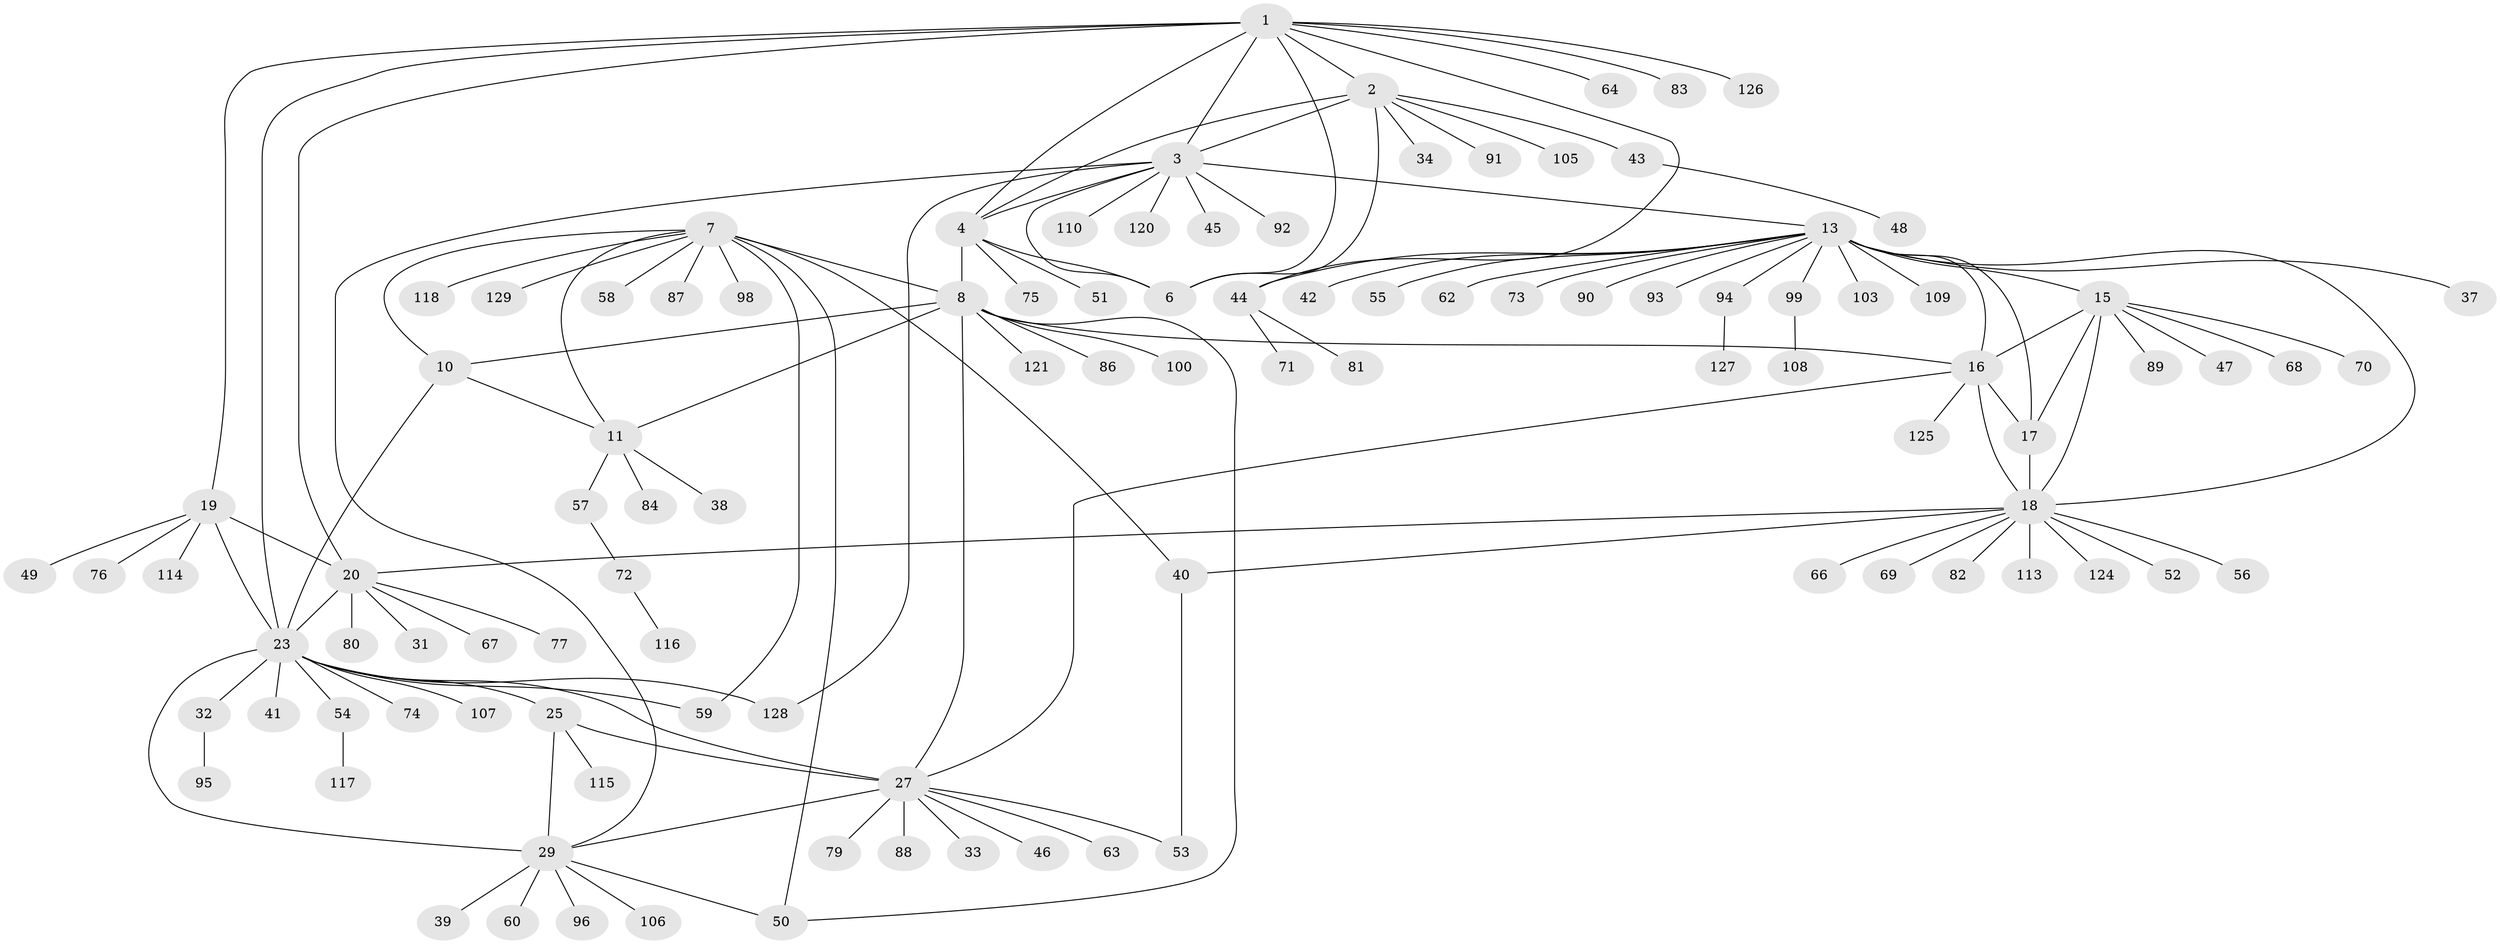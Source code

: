 // original degree distribution, {8: 0.046511627906976744, 10: 0.015503875968992248, 9: 0.05426356589147287, 6: 0.031007751937984496, 7: 0.023255813953488372, 11: 0.015503875968992248, 14: 0.015503875968992248, 5: 0.031007751937984496, 15: 0.007751937984496124, 1: 0.6124031007751938, 2: 0.12403100775193798, 3: 0.015503875968992248, 4: 0.007751937984496124}
// Generated by graph-tools (version 1.1) at 2025/42/03/06/25 10:42:10]
// undirected, 104 vertices, 137 edges
graph export_dot {
graph [start="1"]
  node [color=gray90,style=filled];
  1 [super="+21"];
  2 [super="+5"];
  3 [super="+65"];
  4 [super="+35"];
  6 [super="+104"];
  7 [super="+9"];
  8 [super="+12"];
  10 [super="+78"];
  11 [super="+97"];
  13 [super="+14"];
  15 [super="+112"];
  16;
  17;
  18 [super="+36"];
  19 [super="+24"];
  20 [super="+22"];
  23 [super="+26"];
  25 [super="+28"];
  27 [super="+61"];
  29 [super="+30"];
  31;
  32;
  33;
  34;
  37;
  38;
  39;
  40;
  41;
  42;
  43;
  44 [super="+111"];
  45;
  46;
  47;
  48;
  49;
  50 [super="+122"];
  51;
  52;
  53;
  54;
  55;
  56;
  57;
  58;
  59;
  60 [super="+85"];
  62;
  63;
  64;
  66;
  67;
  68;
  69;
  70;
  71;
  72;
  73;
  74;
  75;
  76;
  77;
  79 [super="+101"];
  80;
  81 [super="+123"];
  82;
  83;
  84;
  86;
  87;
  88;
  89;
  90;
  91;
  92;
  93;
  94;
  95;
  96;
  98 [super="+119"];
  99;
  100 [super="+102"];
  103;
  105;
  106;
  107;
  108;
  109;
  110;
  113;
  114;
  115;
  116;
  117;
  118;
  120;
  121;
  124;
  125;
  126;
  127;
  128;
  129;
  1 -- 2 [weight=2];
  1 -- 3;
  1 -- 4;
  1 -- 6;
  1 -- 64;
  1 -- 83;
  1 -- 19 [weight=2];
  1 -- 20 [weight=2];
  1 -- 23;
  1 -- 44;
  1 -- 126;
  2 -- 3 [weight=2];
  2 -- 4 [weight=2];
  2 -- 6 [weight=2];
  2 -- 34;
  2 -- 43;
  2 -- 91;
  2 -- 105;
  3 -- 4;
  3 -- 6;
  3 -- 13;
  3 -- 29;
  3 -- 45;
  3 -- 128;
  3 -- 120;
  3 -- 92;
  3 -- 110;
  4 -- 6;
  4 -- 51;
  4 -- 75;
  4 -- 8;
  7 -- 8 [weight=4];
  7 -- 10 [weight=2];
  7 -- 11 [weight=2];
  7 -- 40;
  7 -- 98;
  7 -- 129;
  7 -- 50;
  7 -- 118;
  7 -- 87;
  7 -- 58;
  7 -- 59;
  8 -- 10 [weight=2];
  8 -- 11 [weight=2];
  8 -- 27;
  8 -- 50;
  8 -- 86;
  8 -- 100;
  8 -- 16;
  8 -- 121;
  10 -- 11;
  10 -- 23;
  11 -- 38;
  11 -- 57;
  11 -- 84;
  13 -- 15 [weight=2];
  13 -- 16 [weight=2];
  13 -- 17 [weight=2];
  13 -- 18 [weight=2];
  13 -- 37;
  13 -- 44;
  13 -- 55;
  13 -- 62;
  13 -- 90;
  13 -- 93;
  13 -- 103;
  13 -- 109;
  13 -- 99;
  13 -- 73;
  13 -- 42;
  13 -- 94;
  15 -- 16;
  15 -- 17;
  15 -- 18;
  15 -- 47;
  15 -- 68;
  15 -- 70;
  15 -- 89;
  16 -- 17;
  16 -- 18;
  16 -- 27;
  16 -- 125;
  17 -- 18;
  18 -- 40;
  18 -- 52;
  18 -- 56;
  18 -- 66;
  18 -- 69;
  18 -- 82;
  18 -- 113;
  18 -- 124;
  18 -- 20;
  19 -- 20 [weight=4];
  19 -- 23 [weight=2];
  19 -- 49;
  19 -- 76;
  19 -- 114;
  20 -- 23 [weight=2];
  20 -- 31;
  20 -- 67;
  20 -- 77;
  20 -- 80;
  23 -- 41;
  23 -- 54;
  23 -- 32;
  23 -- 128;
  23 -- 59;
  23 -- 74;
  23 -- 107;
  23 -- 25 [weight=2];
  23 -- 27;
  23 -- 29 [weight=2];
  25 -- 27 [weight=2];
  25 -- 29 [weight=4];
  25 -- 115;
  27 -- 29 [weight=2];
  27 -- 33;
  27 -- 46;
  27 -- 53;
  27 -- 63;
  27 -- 79;
  27 -- 88;
  29 -- 96;
  29 -- 39;
  29 -- 106;
  29 -- 60;
  29 -- 50;
  32 -- 95;
  40 -- 53;
  43 -- 48;
  44 -- 71;
  44 -- 81;
  54 -- 117;
  57 -- 72;
  72 -- 116;
  94 -- 127;
  99 -- 108;
}
